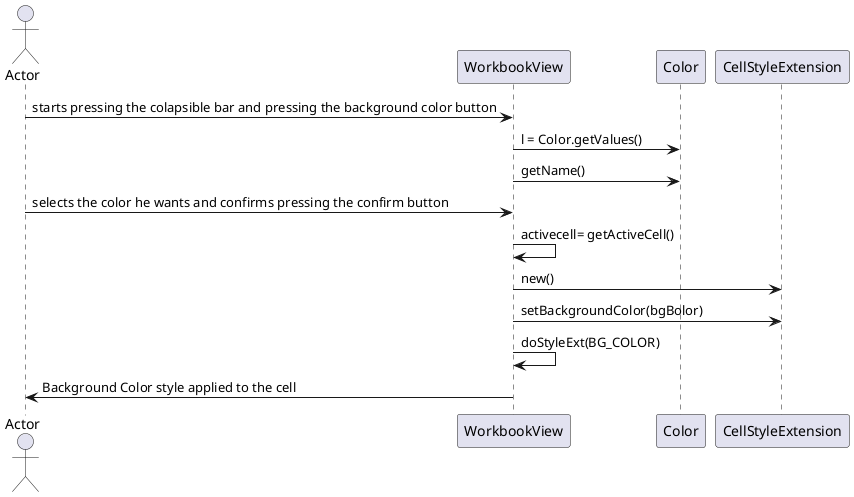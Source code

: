 @startuml
actor Actor
  participant "WorkbookView" as WV
participant "Color" as C
  

  Actor -> WV : starts pressing the colapsible bar and pressing the background color button
  WV -> C : l = Color.getValues()
  WV -> C : getName()
  Actor -> WV : selects the color he wants and confirms pressing the confirm button
  WV -> WV : activecell= getActiveCell()
  WV -> CellStyleExtension : new()
  WV -> CellStyleExtension : setBackgroundColor(bgBolor)
  WV -> WV : doStyleExt(BG_COLOR)
  WV -> Actor : Background Color style applied to the cell
@enduml